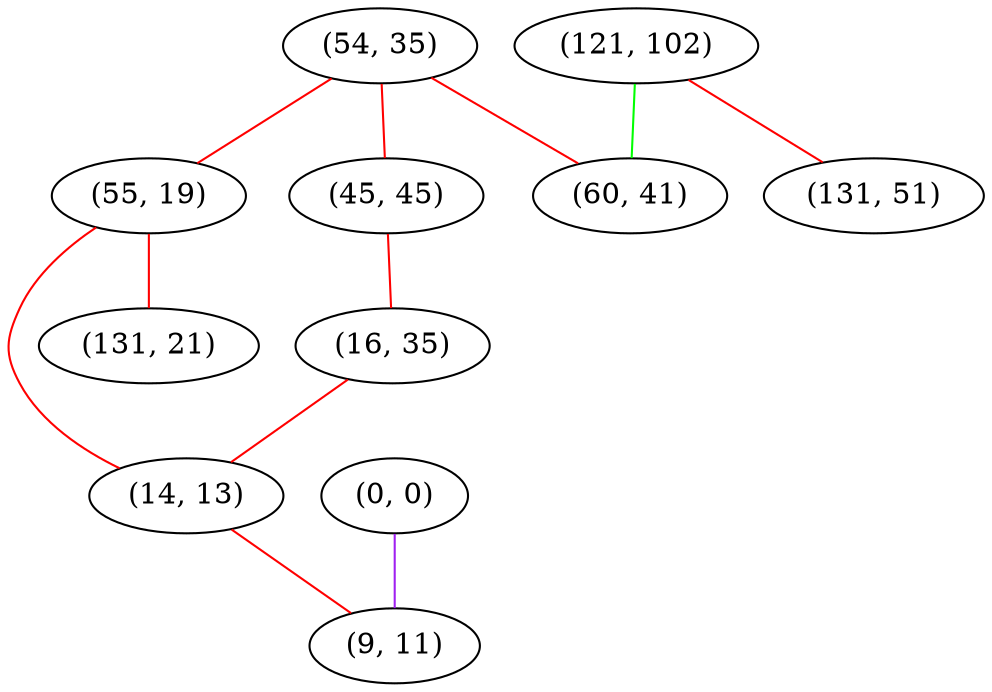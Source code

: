 graph "" {
"(54, 35)";
"(55, 19)";
"(0, 0)";
"(45, 45)";
"(121, 102)";
"(16, 35)";
"(60, 41)";
"(14, 13)";
"(131, 21)";
"(9, 11)";
"(131, 51)";
"(54, 35)" -- "(55, 19)"  [color=red, key=0, weight=1];
"(54, 35)" -- "(60, 41)"  [color=red, key=0, weight=1];
"(54, 35)" -- "(45, 45)"  [color=red, key=0, weight=1];
"(55, 19)" -- "(14, 13)"  [color=red, key=0, weight=1];
"(55, 19)" -- "(131, 21)"  [color=red, key=0, weight=1];
"(0, 0)" -- "(9, 11)"  [color=purple, key=0, weight=4];
"(45, 45)" -- "(16, 35)"  [color=red, key=0, weight=1];
"(121, 102)" -- "(60, 41)"  [color=green, key=0, weight=2];
"(121, 102)" -- "(131, 51)"  [color=red, key=0, weight=1];
"(16, 35)" -- "(14, 13)"  [color=red, key=0, weight=1];
"(14, 13)" -- "(9, 11)"  [color=red, key=0, weight=1];
}
